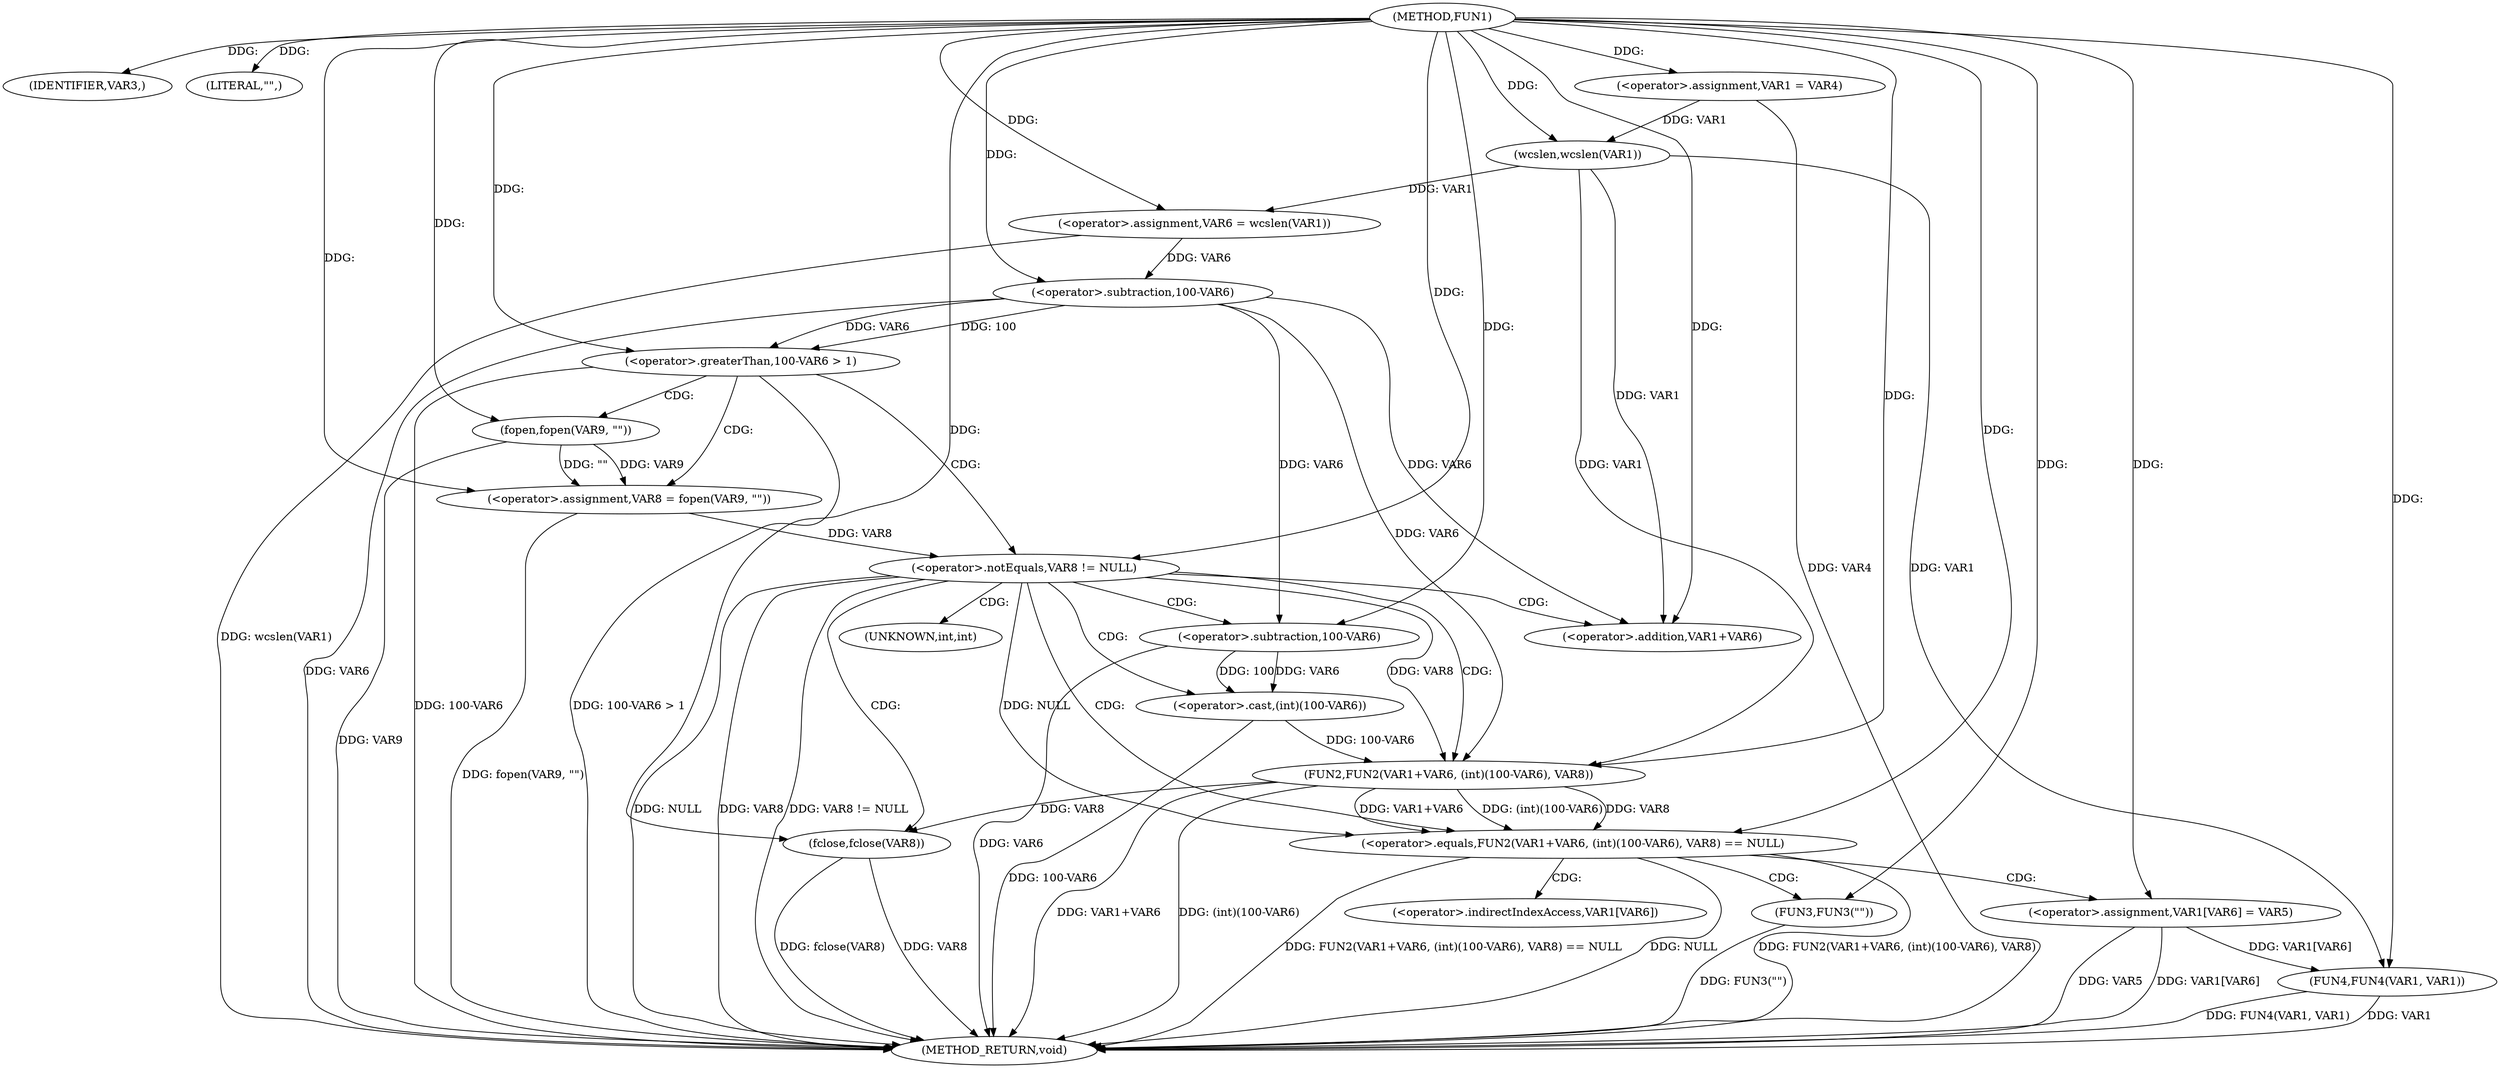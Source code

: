 digraph FUN1 {  
"1000100" [label = "(METHOD,FUN1)" ]
"1000158" [label = "(METHOD_RETURN,void)" ]
"1000103" [label = "(IDENTIFIER,VAR3,)" ]
"1000104" [label = "(LITERAL,\"\",)" ]
"1000105" [label = "(<operator>.assignment,VAR1 = VAR4)" ]
"1000110" [label = "(<operator>.assignment,VAR6 = wcslen(VAR1))" ]
"1000112" [label = "(wcslen,wcslen(VAR1))" ]
"1000116" [label = "(<operator>.greaterThan,100-VAR6 > 1)" ]
"1000117" [label = "(<operator>.subtraction,100-VAR6)" ]
"1000122" [label = "(<operator>.assignment,VAR8 = fopen(VAR9, \"\"))" ]
"1000124" [label = "(fopen,fopen(VAR9, \"\"))" ]
"1000128" [label = "(<operator>.notEquals,VAR8 != NULL)" ]
"1000133" [label = "(<operator>.equals,FUN2(VAR1+VAR6, (int)(100-VAR6), VAR8) == NULL)" ]
"1000134" [label = "(FUN2,FUN2(VAR1+VAR6, (int)(100-VAR6), VAR8))" ]
"1000135" [label = "(<operator>.addition,VAR1+VAR6)" ]
"1000138" [label = "(<operator>.cast,(int)(100-VAR6))" ]
"1000140" [label = "(<operator>.subtraction,100-VAR6)" ]
"1000146" [label = "(FUN3,FUN3(\"\"))" ]
"1000148" [label = "(<operator>.assignment,VAR1[VAR6] = VAR5)" ]
"1000153" [label = "(fclose,fclose(VAR8))" ]
"1000155" [label = "(FUN4,FUN4(VAR1, VAR1))" ]
"1000139" [label = "(UNKNOWN,int,int)" ]
"1000149" [label = "(<operator>.indirectIndexAccess,VAR1[VAR6])" ]
  "1000116" -> "1000158"  [ label = "DDG: 100-VAR6"] 
  "1000128" -> "1000158"  [ label = "DDG: NULL"] 
  "1000140" -> "1000158"  [ label = "DDG: VAR6"] 
  "1000124" -> "1000158"  [ label = "DDG: VAR9"] 
  "1000105" -> "1000158"  [ label = "DDG: VAR4"] 
  "1000155" -> "1000158"  [ label = "DDG: VAR1"] 
  "1000153" -> "1000158"  [ label = "DDG: fclose(VAR8)"] 
  "1000153" -> "1000158"  [ label = "DDG: VAR8"] 
  "1000117" -> "1000158"  [ label = "DDG: VAR6"] 
  "1000146" -> "1000158"  [ label = "DDG: FUN3(\"\")"] 
  "1000116" -> "1000158"  [ label = "DDG: 100-VAR6 > 1"] 
  "1000122" -> "1000158"  [ label = "DDG: fopen(VAR9, \"\")"] 
  "1000138" -> "1000158"  [ label = "DDG: 100-VAR6"] 
  "1000148" -> "1000158"  [ label = "DDG: VAR5"] 
  "1000128" -> "1000158"  [ label = "DDG: VAR8"] 
  "1000155" -> "1000158"  [ label = "DDG: FUN4(VAR1, VAR1)"] 
  "1000133" -> "1000158"  [ label = "DDG: NULL"] 
  "1000133" -> "1000158"  [ label = "DDG: FUN2(VAR1+VAR6, (int)(100-VAR6), VAR8)"] 
  "1000148" -> "1000158"  [ label = "DDG: VAR1[VAR6]"] 
  "1000133" -> "1000158"  [ label = "DDG: FUN2(VAR1+VAR6, (int)(100-VAR6), VAR8) == NULL"] 
  "1000110" -> "1000158"  [ label = "DDG: wcslen(VAR1)"] 
  "1000134" -> "1000158"  [ label = "DDG: VAR1+VAR6"] 
  "1000134" -> "1000158"  [ label = "DDG: (int)(100-VAR6)"] 
  "1000128" -> "1000158"  [ label = "DDG: VAR8 != NULL"] 
  "1000100" -> "1000103"  [ label = "DDG: "] 
  "1000100" -> "1000104"  [ label = "DDG: "] 
  "1000100" -> "1000105"  [ label = "DDG: "] 
  "1000112" -> "1000110"  [ label = "DDG: VAR1"] 
  "1000100" -> "1000110"  [ label = "DDG: "] 
  "1000105" -> "1000112"  [ label = "DDG: VAR1"] 
  "1000100" -> "1000112"  [ label = "DDG: "] 
  "1000117" -> "1000116"  [ label = "DDG: 100"] 
  "1000117" -> "1000116"  [ label = "DDG: VAR6"] 
  "1000100" -> "1000117"  [ label = "DDG: "] 
  "1000110" -> "1000117"  [ label = "DDG: VAR6"] 
  "1000100" -> "1000116"  [ label = "DDG: "] 
  "1000124" -> "1000122"  [ label = "DDG: VAR9"] 
  "1000124" -> "1000122"  [ label = "DDG: \"\""] 
  "1000100" -> "1000122"  [ label = "DDG: "] 
  "1000100" -> "1000124"  [ label = "DDG: "] 
  "1000122" -> "1000128"  [ label = "DDG: VAR8"] 
  "1000100" -> "1000128"  [ label = "DDG: "] 
  "1000134" -> "1000133"  [ label = "DDG: VAR1+VAR6"] 
  "1000134" -> "1000133"  [ label = "DDG: (int)(100-VAR6)"] 
  "1000134" -> "1000133"  [ label = "DDG: VAR8"] 
  "1000112" -> "1000134"  [ label = "DDG: VAR1"] 
  "1000100" -> "1000134"  [ label = "DDG: "] 
  "1000117" -> "1000134"  [ label = "DDG: VAR6"] 
  "1000112" -> "1000135"  [ label = "DDG: VAR1"] 
  "1000100" -> "1000135"  [ label = "DDG: "] 
  "1000117" -> "1000135"  [ label = "DDG: VAR6"] 
  "1000138" -> "1000134"  [ label = "DDG: 100-VAR6"] 
  "1000140" -> "1000138"  [ label = "DDG: 100"] 
  "1000140" -> "1000138"  [ label = "DDG: VAR6"] 
  "1000100" -> "1000140"  [ label = "DDG: "] 
  "1000117" -> "1000140"  [ label = "DDG: VAR6"] 
  "1000128" -> "1000134"  [ label = "DDG: VAR8"] 
  "1000128" -> "1000133"  [ label = "DDG: NULL"] 
  "1000100" -> "1000133"  [ label = "DDG: "] 
  "1000100" -> "1000146"  [ label = "DDG: "] 
  "1000100" -> "1000148"  [ label = "DDG: "] 
  "1000134" -> "1000153"  [ label = "DDG: VAR8"] 
  "1000100" -> "1000153"  [ label = "DDG: "] 
  "1000148" -> "1000155"  [ label = "DDG: VAR1[VAR6]"] 
  "1000112" -> "1000155"  [ label = "DDG: VAR1"] 
  "1000100" -> "1000155"  [ label = "DDG: "] 
  "1000116" -> "1000128"  [ label = "CDG: "] 
  "1000116" -> "1000124"  [ label = "CDG: "] 
  "1000116" -> "1000122"  [ label = "CDG: "] 
  "1000128" -> "1000153"  [ label = "CDG: "] 
  "1000128" -> "1000139"  [ label = "CDG: "] 
  "1000128" -> "1000135"  [ label = "CDG: "] 
  "1000128" -> "1000133"  [ label = "CDG: "] 
  "1000128" -> "1000140"  [ label = "CDG: "] 
  "1000128" -> "1000138"  [ label = "CDG: "] 
  "1000128" -> "1000134"  [ label = "CDG: "] 
  "1000133" -> "1000148"  [ label = "CDG: "] 
  "1000133" -> "1000146"  [ label = "CDG: "] 
  "1000133" -> "1000149"  [ label = "CDG: "] 
}
